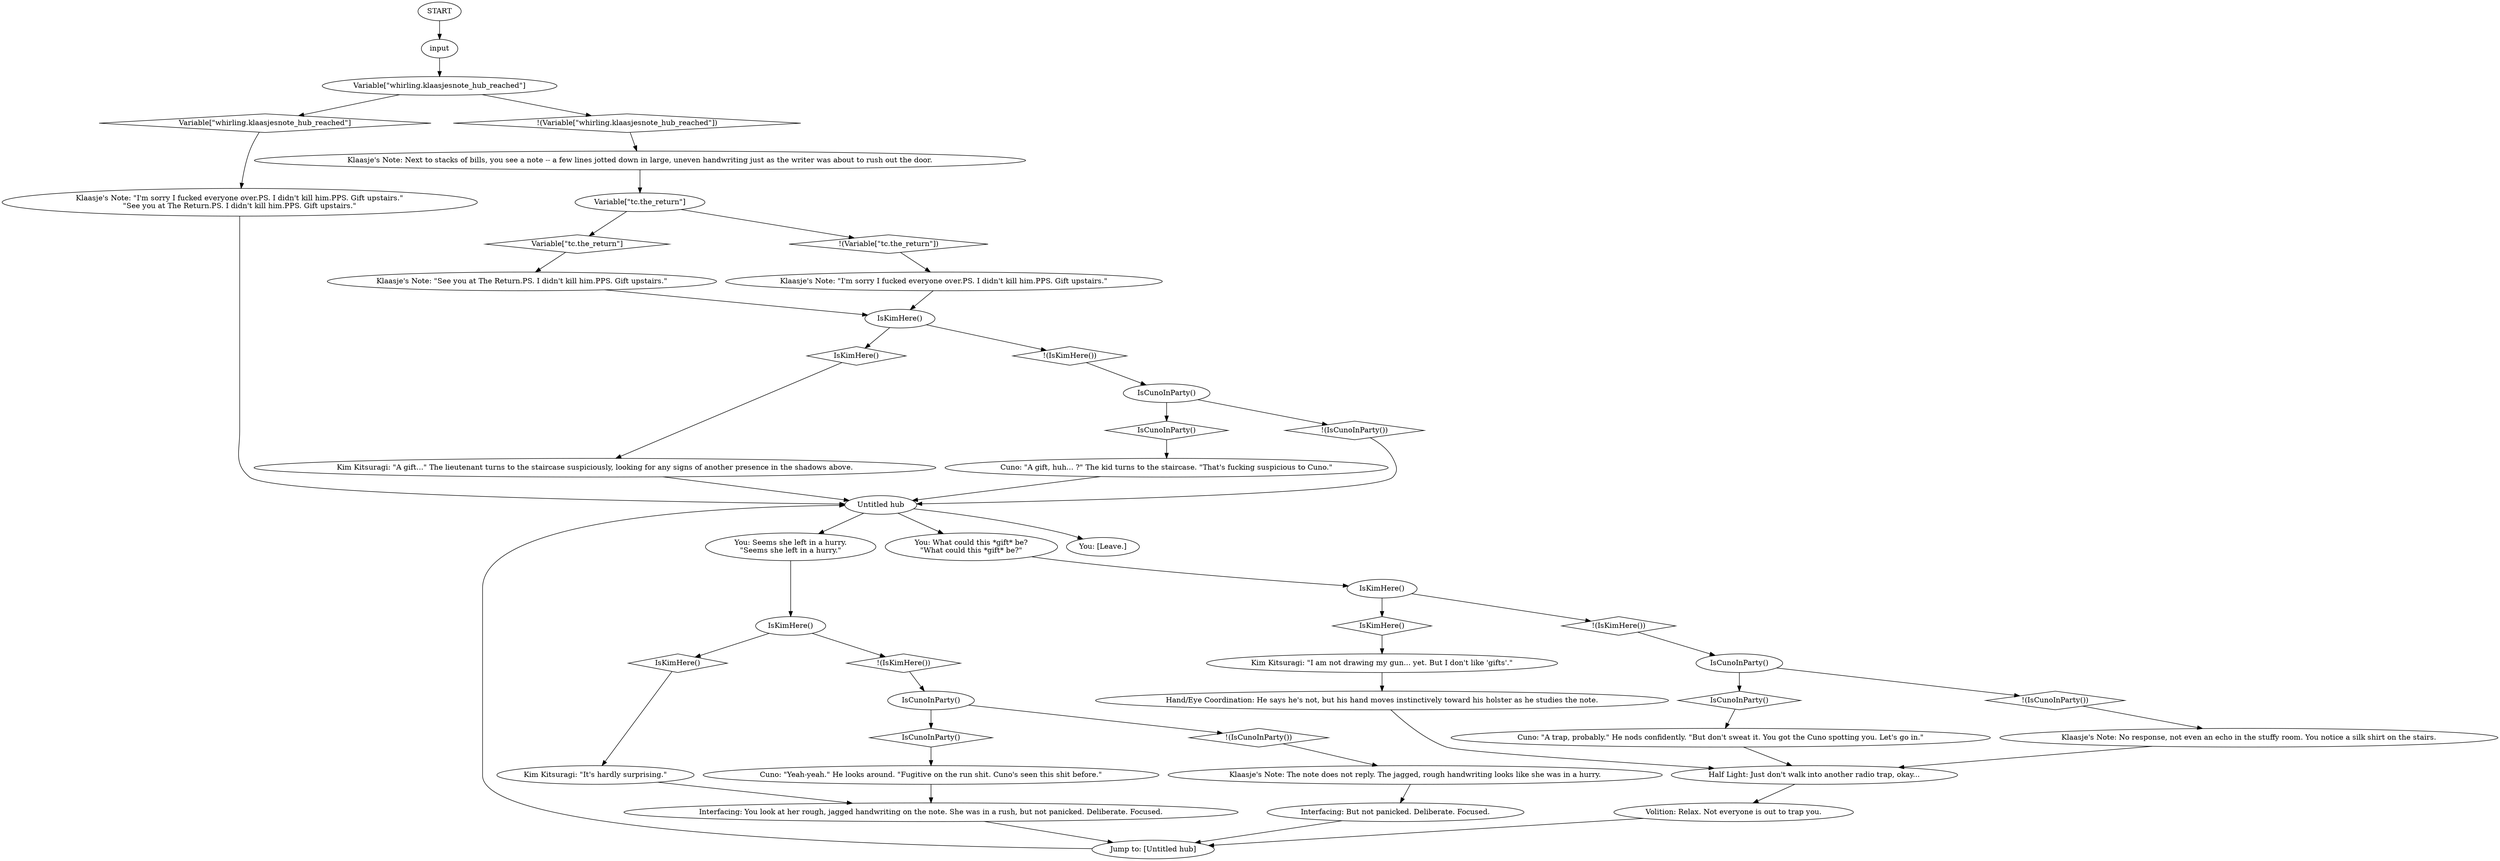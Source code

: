 # WHIRLING F2 / KLAASJE'S NOTE
# She's left you a note on her table
# ==================================================
digraph G {
	  0 [label="START"];
	  1 [label="input"];
	  2 [label="Interfacing: But not panicked. Deliberate. Focused."];
	  3 [label="Kim Kitsuragi: \"A gift...\" The lieutenant turns to the staircase suspiciously, looking for any signs of another presence in the shadows above."];
	  4 [label="Interfacing: You look at her rough, jagged handwriting on the note. She was in a rush, but not panicked. Deliberate. Focused."];
	  6 [label="IsCunoInParty()"];
	  7 [label="IsCunoInParty()", shape=diamond];
	  8 [label="!(IsCunoInParty())", shape=diamond];
	  9 [label="Jump to: [Untitled hub]"];
	  10 [label="IsCunoInParty()"];
	  11 [label="IsCunoInParty()", shape=diamond];
	  12 [label="!(IsCunoInParty())", shape=diamond];
	  13 [label="You: Seems she left in a hurry.\n\"Seems she left in a hurry.\""];
	  14 [label="You: What could this *gift* be?\n\"What could this *gift* be?\""];
	  15 [label="IsKimHere()"];
	  16 [label="IsKimHere()", shape=diamond];
	  17 [label="!(IsKimHere())", shape=diamond];
	  18 [label="IsKimHere()"];
	  19 [label="IsKimHere()", shape=diamond];
	  20 [label="!(IsKimHere())", shape=diamond];
	  21 [label="Klaasje's Note: \"I'm sorry I fucked everyone over.PS. I didn't kill him.PPS. Gift upstairs.\"\n\"See you at The Return.PS. I didn't kill him.PPS. Gift upstairs.\""];
	  22 [label="Half Light: Just don't walk into another radio trap, okay..."];
	  23 [label="IsKimHere()"];
	  24 [label="IsKimHere()", shape=diamond];
	  25 [label="!(IsKimHere())", shape=diamond];
	  26 [label="Klaasje's Note: Next to stacks of bills, you see a note -- a few lines jotted down in large, uneven handwriting just as the writer was about to rush out the door."];
	  27 [label="Untitled hub"];
	  28 [label="Kim Kitsuragi: \"I am not drawing my gun... yet. But I don't like 'gifts'.\""];
	  29 [label="Klaasje's Note: The note does not reply. The jagged, rough handwriting looks like she was in a hurry."];
	  30 [label="Volition: Relax. Not everyone is out to trap you."];
	  31 [label="IsCunoInParty()"];
	  32 [label="IsCunoInParty()", shape=diamond];
	  33 [label="!(IsCunoInParty())", shape=diamond];
	  34 [label="Cuno: \"A trap, probably.\" He nods confidently. \"But don't sweat it. You got the Cuno spotting you. Let's go in.\""];
	  35 [label="Klaasje's Note: \"I'm sorry I fucked everyone over.PS. I didn't kill him.PPS. Gift upstairs.\""];
	  36 [label="You: [Leave.]"];
	  37 [label="Variable[\"whirling.klaasjesnote_hub_reached\"]"];
	  38 [label="Variable[\"whirling.klaasjesnote_hub_reached\"]", shape=diamond];
	  39 [label="!(Variable[\"whirling.klaasjesnote_hub_reached\"])", shape=diamond];
	  40 [label="Cuno: \"A gift, huh... ?\" The kid turns to the staircase. \"That's fucking suspicious to Cuno.\""];
	  41 [label="Klaasje's Note: \"See you at The Return.PS. I didn't kill him.PPS. Gift upstairs.\""];
	  42 [label="Variable[\"tc.the_return\"]"];
	  43 [label="Variable[\"tc.the_return\"]", shape=diamond];
	  44 [label="!(Variable[\"tc.the_return\"])", shape=diamond];
	  45 [label="Hand/Eye Coordination: He says he's not, but his hand moves instinctively toward his holster as he studies the note."];
	  46 [label="Kim Kitsuragi: \"It's hardly surprising.\""];
	  47 [label="Klaasje's Note: No response, not even an echo in the stuffy room. You notice a silk shirt on the stairs."];
	  48 [label="Cuno: \"Yeah-yeah.\" He looks around. \"Fugitive on the run shit. Cuno's seen this shit before.\""];
	  0 -> 1
	  1 -> 37
	  2 -> 9
	  3 -> 27
	  4 -> 9
	  6 -> 8
	  6 -> 7
	  7 -> 40
	  8 -> 27
	  9 -> 27
	  10 -> 11
	  10 -> 12
	  11 -> 34
	  12 -> 47
	  13 -> 18
	  14 -> 15
	  15 -> 16
	  15 -> 17
	  16 -> 28
	  17 -> 10
	  18 -> 19
	  18 -> 20
	  19 -> 46
	  20 -> 31
	  21 -> 27
	  22 -> 30
	  23 -> 24
	  23 -> 25
	  24 -> 3
	  25 -> 6
	  26 -> 42
	  27 -> 36
	  27 -> 13
	  27 -> 14
	  28 -> 45
	  29 -> 2
	  30 -> 9
	  31 -> 32
	  31 -> 33
	  32 -> 48
	  33 -> 29
	  34 -> 22
	  35 -> 23
	  37 -> 38
	  37 -> 39
	  38 -> 21
	  39 -> 26
	  40 -> 27
	  41 -> 23
	  42 -> 43
	  42 -> 44
	  43 -> 41
	  44 -> 35
	  45 -> 22
	  46 -> 4
	  47 -> 22
	  48 -> 4
}


